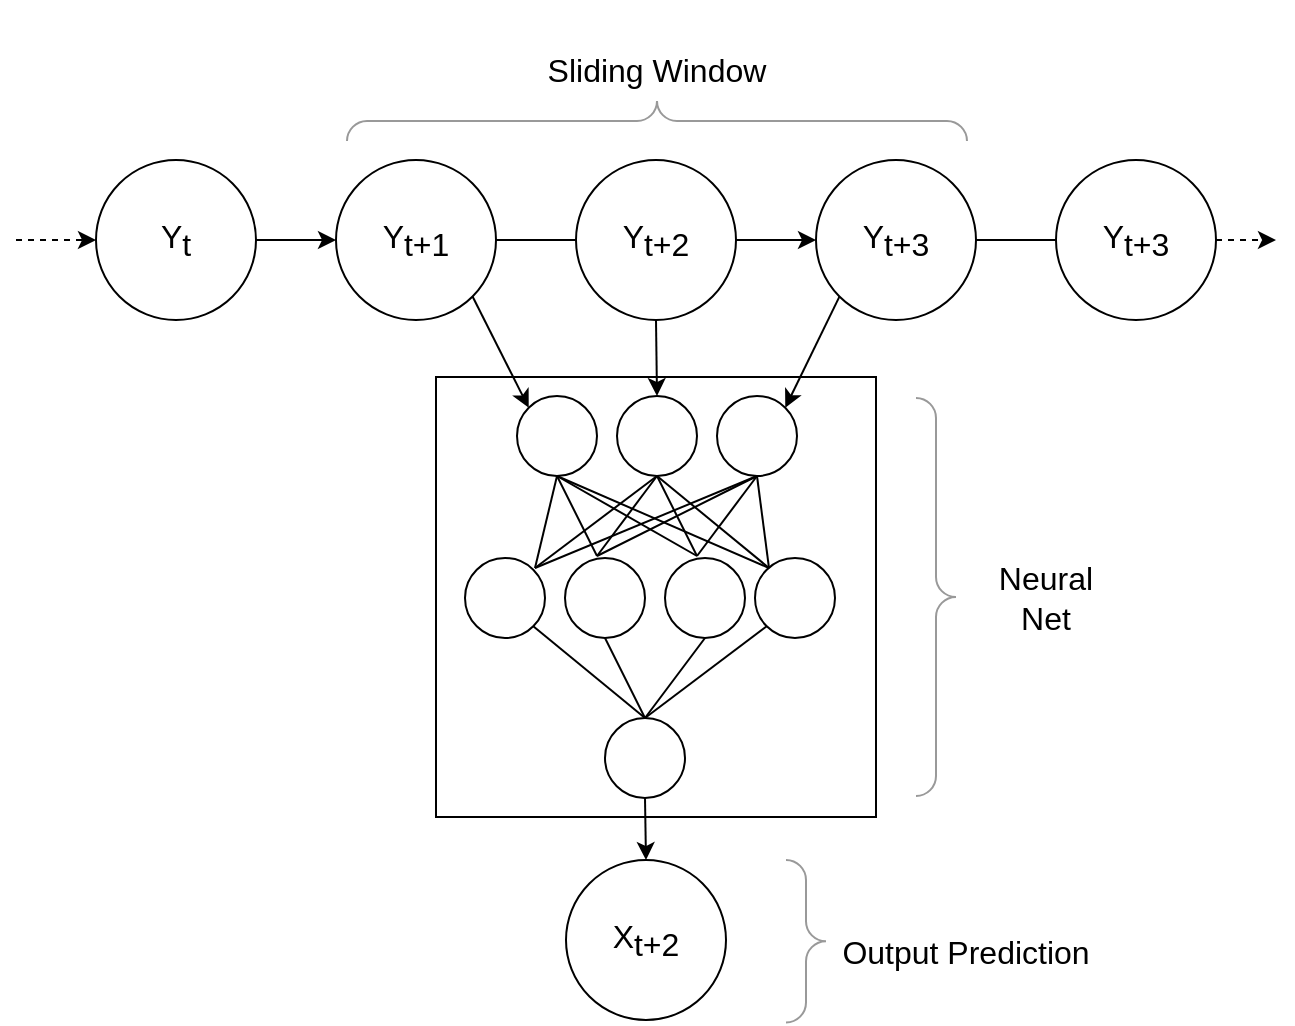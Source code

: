 <mxfile version="20.2.3" type="device"><diagram id="quvCCPkVLItVQjSiOian" name="Page-1"><mxGraphModel dx="809" dy="1101" grid="1" gridSize="10" guides="1" tooltips="1" connect="1" arrows="1" fold="1" page="1" pageScale="1" pageWidth="850" pageHeight="1100" math="0" shadow="0"><root><mxCell id="0"/><mxCell id="1" parent="0"/><mxCell id="PCVajjPwWanejp1941Y9-17" value="Y&lt;sub style=&quot;font-size: 16px;&quot;&gt;t+1&lt;/sub&gt;" style="ellipse;whiteSpace=wrap;html=1;aspect=fixed;fontSize=16;" vertex="1" parent="1"><mxGeometry x="280" y="280" width="80" height="80" as="geometry"/></mxCell><mxCell id="PCVajjPwWanejp1941Y9-18" value="Y&lt;sub style=&quot;font-size: 16px;&quot;&gt;t&lt;/sub&gt;" style="ellipse;whiteSpace=wrap;html=1;aspect=fixed;fontSize=16;" vertex="1" parent="1"><mxGeometry x="160" y="280" width="80" height="80" as="geometry"/></mxCell><mxCell id="PCVajjPwWanejp1941Y9-19" value="Y&lt;sub style=&quot;font-size: 16px;&quot;&gt;t+3&lt;/sub&gt;" style="ellipse;whiteSpace=wrap;html=1;aspect=fixed;fontSize=16;" vertex="1" parent="1"><mxGeometry x="640" y="280" width="80" height="80" as="geometry"/></mxCell><mxCell id="PCVajjPwWanejp1941Y9-20" value="" style="endArrow=classic;html=1;rounded=0;entryX=0;entryY=0.5;entryDx=0;entryDy=0;dashed=1;" edge="1" parent="1" target="PCVajjPwWanejp1941Y9-18"><mxGeometry width="50" height="50" relative="1" as="geometry"><mxPoint x="120" y="320" as="sourcePoint"/><mxPoint x="170" y="220" as="targetPoint"/></mxGeometry></mxCell><mxCell id="PCVajjPwWanejp1941Y9-21" value="" style="endArrow=classic;html=1;rounded=0;entryX=0;entryY=0.5;entryDx=0;entryDy=0;exitX=1;exitY=0.5;exitDx=0;exitDy=0;" edge="1" parent="1" source="PCVajjPwWanejp1941Y9-18" target="PCVajjPwWanejp1941Y9-17"><mxGeometry width="50" height="50" relative="1" as="geometry"><mxPoint x="250" y="220" as="sourcePoint"/><mxPoint x="290" y="220" as="targetPoint"/></mxGeometry></mxCell><mxCell id="PCVajjPwWanejp1941Y9-22" value="" style="endArrow=classic;html=1;rounded=0;entryX=0;entryY=0.5;entryDx=0;entryDy=0;exitX=1;exitY=0.5;exitDx=0;exitDy=0;startArrow=none;" edge="1" parent="1" source="PCVajjPwWanejp1941Y9-43" target="PCVajjPwWanejp1941Y9-42"><mxGeometry width="50" height="50" relative="1" as="geometry"><mxPoint x="250" y="330" as="sourcePoint"/><mxPoint x="290" y="330" as="targetPoint"/><Array as="points"/></mxGeometry></mxCell><mxCell id="PCVajjPwWanejp1941Y9-23" value="" style="endArrow=classic;html=1;rounded=0;exitX=1;exitY=0.5;exitDx=0;exitDy=0;dashed=1;" edge="1" parent="1" source="PCVajjPwWanejp1941Y9-19"><mxGeometry width="50" height="50" relative="1" as="geometry"><mxPoint x="600" y="330" as="sourcePoint"/><mxPoint x="750" y="320" as="targetPoint"/><Array as="points"/></mxGeometry></mxCell><mxCell id="PCVajjPwWanejp1941Y9-40" value="" style="labelPosition=right;align=left;strokeWidth=1;shape=mxgraph.mockup.markup.curlyBrace;html=1;shadow=0;dashed=0;strokeColor=#999999;direction=north;rotation=-180;" vertex="1" parent="1"><mxGeometry x="570" y="399" width="20" height="199" as="geometry"/></mxCell><mxCell id="PCVajjPwWanejp1941Y9-41" value="Neural Net" style="text;html=1;strokeColor=none;fillColor=none;align=center;verticalAlign=middle;whiteSpace=wrap;rounded=0;fontSize=16;" vertex="1" parent="1"><mxGeometry x="600" y="463.5" width="70" height="70" as="geometry"/></mxCell><mxCell id="PCVajjPwWanejp1941Y9-102" value="" style="edgeStyle=none;rounded=0;orthogonalLoop=1;jettySize=auto;html=1;endArrow=none;endFill=0;strokeWidth=1;" edge="1" parent="1" source="PCVajjPwWanejp1941Y9-42" target="PCVajjPwWanejp1941Y9-19"><mxGeometry relative="1" as="geometry"/></mxCell><mxCell id="PCVajjPwWanejp1941Y9-42" value="Y&lt;sub style=&quot;font-size: 16px;&quot;&gt;t+3&lt;/sub&gt;" style="ellipse;whiteSpace=wrap;html=1;aspect=fixed;fontSize=16;" vertex="1" parent="1"><mxGeometry x="520" y="280" width="80" height="80" as="geometry"/></mxCell><mxCell id="PCVajjPwWanejp1941Y9-43" value="Y&lt;sub style=&quot;font-size: 16px;&quot;&gt;t+2&lt;/sub&gt;" style="ellipse;whiteSpace=wrap;html=1;aspect=fixed;fontSize=16;" vertex="1" parent="1"><mxGeometry x="400" y="280" width="80" height="80" as="geometry"/></mxCell><mxCell id="PCVajjPwWanejp1941Y9-44" value="" style="endArrow=none;html=1;rounded=0;entryX=0;entryY=0.5;entryDx=0;entryDy=0;exitX=1;exitY=0.5;exitDx=0;exitDy=0;" edge="1" parent="1" source="PCVajjPwWanejp1941Y9-17" target="PCVajjPwWanejp1941Y9-43"><mxGeometry width="50" height="50" relative="1" as="geometry"><mxPoint x="360" y="320" as="sourcePoint"/><mxPoint x="550" y="320" as="targetPoint"/><Array as="points"/></mxGeometry></mxCell><mxCell id="PCVajjPwWanejp1941Y9-109" value="" style="group" vertex="1" connectable="0" parent="1"><mxGeometry x="330" y="388.5" width="220" height="220" as="geometry"/></mxCell><mxCell id="PCVajjPwWanejp1941Y9-105" value="" style="rounded=0;whiteSpace=wrap;html=1;" vertex="1" parent="PCVajjPwWanejp1941Y9-109"><mxGeometry width="220" height="220" as="geometry"/></mxCell><mxCell id="PCVajjPwWanejp1941Y9-46" value="" style="ellipse;whiteSpace=wrap;html=1;aspect=fixed;" vertex="1" parent="PCVajjPwWanejp1941Y9-109"><mxGeometry x="14.5" y="90.5" width="40" height="40" as="geometry"/></mxCell><mxCell id="PCVajjPwWanejp1941Y9-49" value="" style="ellipse;whiteSpace=wrap;html=1;aspect=fixed;" vertex="1" parent="PCVajjPwWanejp1941Y9-109"><mxGeometry x="64.5" y="90.5" width="40" height="40" as="geometry"/></mxCell><mxCell id="PCVajjPwWanejp1941Y9-55" value="" style="ellipse;whiteSpace=wrap;html=1;aspect=fixed;" vertex="1" parent="PCVajjPwWanejp1941Y9-109"><mxGeometry x="84.5" y="170.5" width="40" height="40" as="geometry"/></mxCell><mxCell id="PCVajjPwWanejp1941Y9-60" value="" style="endArrow=none;html=1;rounded=0;strokeWidth=1;entryX=0.5;entryY=0;entryDx=0;entryDy=0;exitX=1;exitY=1;exitDx=0;exitDy=0;endFill=0;" edge="1" parent="PCVajjPwWanejp1941Y9-109" source="PCVajjPwWanejp1941Y9-46" target="PCVajjPwWanejp1941Y9-55"><mxGeometry width="50" height="50" relative="1" as="geometry"><mxPoint x="134.5" y="90.5" as="sourcePoint"/><mxPoint x="44.5" y="150.5" as="targetPoint"/></mxGeometry></mxCell><mxCell id="PCVajjPwWanejp1941Y9-62" value="" style="endArrow=none;html=1;rounded=0;strokeWidth=1;exitX=0.5;exitY=1;exitDx=0;exitDy=0;entryX=0.5;entryY=0;entryDx=0;entryDy=0;endFill=0;" edge="1" parent="PCVajjPwWanejp1941Y9-109" source="PCVajjPwWanejp1941Y9-49" target="PCVajjPwWanejp1941Y9-55"><mxGeometry width="50" height="50" relative="1" as="geometry"><mxPoint x="118.642" y="134.642" as="sourcePoint"/><mxPoint x="125.189" y="146.529" as="targetPoint"/></mxGeometry></mxCell><mxCell id="PCVajjPwWanejp1941Y9-64" value="" style="ellipse;whiteSpace=wrap;html=1;aspect=fixed;" vertex="1" parent="PCVajjPwWanejp1941Y9-109"><mxGeometry x="114.5" y="90.5" width="40" height="40" as="geometry"/></mxCell><mxCell id="PCVajjPwWanejp1941Y9-65" value="" style="ellipse;whiteSpace=wrap;html=1;aspect=fixed;" vertex="1" parent="PCVajjPwWanejp1941Y9-109"><mxGeometry x="159.5" y="90.5" width="40" height="40" as="geometry"/></mxCell><mxCell id="PCVajjPwWanejp1941Y9-75" value="" style="endArrow=none;html=1;rounded=0;strokeWidth=1;exitX=0;exitY=1;exitDx=0;exitDy=0;entryX=0.5;entryY=0;entryDx=0;entryDy=0;endFill=0;" edge="1" parent="PCVajjPwWanejp1941Y9-109" source="PCVajjPwWanejp1941Y9-65" target="PCVajjPwWanejp1941Y9-55"><mxGeometry width="50" height="50" relative="1" as="geometry"><mxPoint x="270.358" y="134.642" as="sourcePoint"/><mxPoint x="184.5" y="200.5" as="targetPoint"/></mxGeometry></mxCell><mxCell id="PCVajjPwWanejp1941Y9-77" value="" style="endArrow=none;html=1;rounded=0;strokeWidth=1;exitX=0.5;exitY=1;exitDx=0;exitDy=0;entryX=0.5;entryY=0;entryDx=0;entryDy=0;endFill=0;" edge="1" parent="PCVajjPwWanejp1941Y9-109" source="PCVajjPwWanejp1941Y9-64" target="PCVajjPwWanejp1941Y9-55"><mxGeometry width="50" height="50" relative="1" as="geometry"><mxPoint x="270.358" y="134.642" as="sourcePoint"/><mxPoint x="84.5" y="180.5" as="targetPoint"/></mxGeometry></mxCell><mxCell id="PCVajjPwWanejp1941Y9-86" style="rounded=0;orthogonalLoop=1;jettySize=auto;html=1;exitX=1;exitY=1;exitDx=0;exitDy=0;entryX=0.5;entryY=0;entryDx=0;entryDy=0;endArrow=none;endFill=0;strokeWidth=1;" edge="1" parent="PCVajjPwWanejp1941Y9-109" target="PCVajjPwWanejp1941Y9-100"><mxGeometry relative="1" as="geometry"><mxPoint x="166.5" y="95.502" as="sourcePoint"/></mxGeometry></mxCell><mxCell id="PCVajjPwWanejp1941Y9-87" style="edgeStyle=none;rounded=0;orthogonalLoop=1;jettySize=auto;html=1;exitX=0.5;exitY=1;exitDx=0;exitDy=0;endArrow=none;endFill=0;strokeWidth=1;entryX=0.5;entryY=0;entryDx=0;entryDy=0;" edge="1" parent="PCVajjPwWanejp1941Y9-109" target="PCVajjPwWanejp1941Y9-100"><mxGeometry relative="1" as="geometry"><mxPoint x="160.5" y="49.502" as="targetPoint"/><mxPoint x="130.5" y="89.502" as="sourcePoint"/></mxGeometry></mxCell><mxCell id="PCVajjPwWanejp1941Y9-88" value="" style="ellipse;whiteSpace=wrap;html=1;aspect=fixed;rotation=-180;" vertex="1" parent="PCVajjPwWanejp1941Y9-109"><mxGeometry x="90.5" y="9.502" width="40" height="40" as="geometry"/></mxCell><mxCell id="PCVajjPwWanejp1941Y9-89" value="" style="endArrow=none;html=1;rounded=0;strokeWidth=1;entryX=0.5;entryY=0;entryDx=0;entryDy=0;exitX=1;exitY=1;exitDx=0;exitDy=0;endFill=0;" edge="1" parent="PCVajjPwWanejp1941Y9-109" target="PCVajjPwWanejp1941Y9-88"><mxGeometry width="50" height="50" relative="1" as="geometry"><mxPoint x="166.5" y="95.502" as="sourcePoint"/><mxPoint x="170.5" y="69.502" as="targetPoint"/></mxGeometry></mxCell><mxCell id="PCVajjPwWanejp1941Y9-90" value="" style="endArrow=none;html=1;rounded=0;strokeWidth=1;exitX=0.5;exitY=1;exitDx=0;exitDy=0;entryX=0.5;entryY=0;entryDx=0;entryDy=0;endFill=0;" edge="1" parent="PCVajjPwWanejp1941Y9-109" target="PCVajjPwWanejp1941Y9-88"><mxGeometry width="50" height="50" relative="1" as="geometry"><mxPoint x="130.5" y="89.502" as="sourcePoint"/><mxPoint x="89.5" y="73.502" as="targetPoint"/></mxGeometry></mxCell><mxCell id="PCVajjPwWanejp1941Y9-91" value="" style="ellipse;whiteSpace=wrap;html=1;aspect=fixed;rotation=-180;" vertex="1" parent="PCVajjPwWanejp1941Y9-109"><mxGeometry x="40.5" y="9.502" width="40" height="40" as="geometry"/></mxCell><mxCell id="PCVajjPwWanejp1941Y9-92" value="" style="endArrow=none;html=1;rounded=0;strokeWidth=1;entryX=0.5;entryY=0;entryDx=0;entryDy=0;exitX=0.5;exitY=1;exitDx=0;exitDy=0;endFill=0;" edge="1" parent="PCVajjPwWanejp1941Y9-109" target="PCVajjPwWanejp1941Y9-91"><mxGeometry width="50" height="50" relative="1" as="geometry"><mxPoint x="80.5" y="89.502" as="sourcePoint"/><mxPoint x="-15.5" y="73.502" as="targetPoint"/></mxGeometry></mxCell><mxCell id="PCVajjPwWanejp1941Y9-93" value="" style="endArrow=none;html=1;rounded=0;strokeWidth=1;entryX=0.5;entryY=0;entryDx=0;entryDy=0;exitX=0.5;exitY=1;exitDx=0;exitDy=0;endFill=0;" edge="1" parent="PCVajjPwWanejp1941Y9-109" target="PCVajjPwWanejp1941Y9-91"><mxGeometry width="50" height="50" relative="1" as="geometry"><mxPoint x="130.5" y="89.502" as="sourcePoint"/><mxPoint x="36.5" y="73.502" as="targetPoint"/></mxGeometry></mxCell><mxCell id="PCVajjPwWanejp1941Y9-94" value="" style="endArrow=none;html=1;rounded=0;strokeWidth=1;exitX=1;exitY=1;exitDx=0;exitDy=0;entryX=0.5;entryY=0;entryDx=0;entryDy=0;endFill=0;" edge="1" parent="PCVajjPwWanejp1941Y9-109" target="PCVajjPwWanejp1941Y9-91"><mxGeometry width="50" height="50" relative="1" as="geometry"><mxPoint x="166.5" y="95.502" as="sourcePoint"/><mxPoint x="116.5" y="33.502" as="targetPoint"/></mxGeometry></mxCell><mxCell id="PCVajjPwWanejp1941Y9-95" value="" style="endArrow=none;html=1;rounded=0;strokeWidth=1;exitX=0;exitY=1;exitDx=0;exitDy=0;entryX=0.5;entryY=0;entryDx=0;entryDy=0;endFill=0;" edge="1" parent="PCVajjPwWanejp1941Y9-109" target="PCVajjPwWanejp1941Y9-91"><mxGeometry width="50" height="50" relative="1" as="geometry"><mxPoint x="49.5" y="95.502" as="sourcePoint"/><mxPoint x="70.5" y="19.502" as="targetPoint"/></mxGeometry></mxCell><mxCell id="PCVajjPwWanejp1941Y9-96" value="" style="endArrow=none;html=1;rounded=0;strokeWidth=1;exitX=0;exitY=1;exitDx=0;exitDy=0;entryX=0.5;entryY=0;entryDx=0;entryDy=0;endFill=0;" edge="1" parent="PCVajjPwWanejp1941Y9-109" target="PCVajjPwWanejp1941Y9-88"><mxGeometry width="50" height="50" relative="1" as="geometry"><mxPoint x="49.5" y="95.502" as="sourcePoint"/><mxPoint x="30.5" y="19.502" as="targetPoint"/></mxGeometry></mxCell><mxCell id="PCVajjPwWanejp1941Y9-97" value="" style="endArrow=none;html=1;rounded=0;strokeWidth=1;exitX=0.5;exitY=1;exitDx=0;exitDy=0;entryX=0.5;entryY=0;entryDx=0;entryDy=0;endFill=0;" edge="1" parent="PCVajjPwWanejp1941Y9-109" target="PCVajjPwWanejp1941Y9-88"><mxGeometry width="50" height="50" relative="1" as="geometry"><mxPoint x="80.5" y="89.502" as="sourcePoint"/><mxPoint x="130.5" y="39.502" as="targetPoint"/></mxGeometry></mxCell><mxCell id="PCVajjPwWanejp1941Y9-98" style="edgeStyle=none;rounded=0;orthogonalLoop=1;jettySize=auto;html=1;exitX=0.5;exitY=0;exitDx=0;exitDy=0;endArrow=none;endFill=0;strokeWidth=1;" edge="1" parent="PCVajjPwWanejp1941Y9-109" source="PCVajjPwWanejp1941Y9-100"><mxGeometry relative="1" as="geometry"><mxPoint x="80.5" y="89.502" as="targetPoint"/></mxGeometry></mxCell><mxCell id="PCVajjPwWanejp1941Y9-99" style="edgeStyle=none;rounded=0;orthogonalLoop=1;jettySize=auto;html=1;exitX=0.5;exitY=0;exitDx=0;exitDy=0;entryX=0;entryY=1;entryDx=0;entryDy=0;endArrow=none;endFill=0;strokeWidth=1;" edge="1" parent="PCVajjPwWanejp1941Y9-109" source="PCVajjPwWanejp1941Y9-100"><mxGeometry relative="1" as="geometry"><mxPoint x="49.5" y="95.502" as="targetPoint"/></mxGeometry></mxCell><mxCell id="PCVajjPwWanejp1941Y9-100" value="" style="ellipse;whiteSpace=wrap;html=1;aspect=fixed;rotation=-180;" vertex="1" parent="PCVajjPwWanejp1941Y9-109"><mxGeometry x="140.5" y="9.502" width="40" height="40" as="geometry"/></mxCell><mxCell id="PCVajjPwWanejp1941Y9-119" value="X&lt;sub style=&quot;font-size: 16px;&quot;&gt;t+2&lt;/sub&gt;" style="ellipse;whiteSpace=wrap;html=1;aspect=fixed;fontSize=16;" vertex="1" parent="1"><mxGeometry x="395" y="630" width="80" height="80" as="geometry"/></mxCell><mxCell id="PCVajjPwWanejp1941Y9-121" value="" style="endArrow=classic;html=1;rounded=0;strokeWidth=1;exitX=1;exitY=1;exitDx=0;exitDy=0;entryX=1;entryY=1;entryDx=0;entryDy=0;" edge="1" parent="1" source="PCVajjPwWanejp1941Y9-17" target="PCVajjPwWanejp1941Y9-91"><mxGeometry width="50" height="50" relative="1" as="geometry"><mxPoint x="410" y="490" as="sourcePoint"/><mxPoint x="370" y="410" as="targetPoint"/></mxGeometry></mxCell><mxCell id="PCVajjPwWanejp1941Y9-122" value="" style="endArrow=classic;html=1;rounded=0;strokeWidth=1;exitX=0.5;exitY=1;exitDx=0;exitDy=0;entryX=0.5;entryY=1;entryDx=0;entryDy=0;" edge="1" parent="1" source="PCVajjPwWanejp1941Y9-43" target="PCVajjPwWanejp1941Y9-88"><mxGeometry width="50" height="50" relative="1" as="geometry"><mxPoint x="358.284" y="358.284" as="sourcePoint"/><mxPoint x="376.358" y="413.86" as="targetPoint"/></mxGeometry></mxCell><mxCell id="PCVajjPwWanejp1941Y9-123" value="" style="endArrow=classic;html=1;rounded=0;strokeWidth=1;exitX=0;exitY=1;exitDx=0;exitDy=0;entryX=0;entryY=1;entryDx=0;entryDy=0;" edge="1" parent="1" source="PCVajjPwWanejp1941Y9-42" target="PCVajjPwWanejp1941Y9-100"><mxGeometry width="50" height="50" relative="1" as="geometry"><mxPoint x="450" y="370" as="sourcePoint"/><mxPoint x="440.5" y="408.002" as="targetPoint"/></mxGeometry></mxCell><mxCell id="PCVajjPwWanejp1941Y9-125" value="" style="endArrow=classic;html=1;rounded=0;strokeWidth=1;exitX=0.5;exitY=1;exitDx=0;exitDy=0;entryX=0.5;entryY=0;entryDx=0;entryDy=0;" edge="1" parent="1" source="PCVajjPwWanejp1941Y9-55" target="PCVajjPwWanejp1941Y9-119"><mxGeometry width="50" height="50" relative="1" as="geometry"><mxPoint x="394.5" y="609" as="sourcePoint"/><mxPoint x="363.284" y="651.716" as="targetPoint"/></mxGeometry></mxCell><mxCell id="PCVajjPwWanejp1941Y9-129" value="" style="labelPosition=right;align=left;strokeWidth=1;shape=mxgraph.mockup.markup.curlyBrace;html=1;shadow=0;dashed=0;strokeColor=#999999;direction=north;rotation=90;" vertex="1" parent="1"><mxGeometry x="430.5" y="105.5" width="20" height="310" as="geometry"/></mxCell><mxCell id="PCVajjPwWanejp1941Y9-130" value="Sliding Window" style="text;html=1;strokeColor=none;fillColor=none;align=center;verticalAlign=middle;whiteSpace=wrap;rounded=0;fontSize=16;" vertex="1" parent="1"><mxGeometry x="347.75" y="200" width="184.5" height="70" as="geometry"/></mxCell><mxCell id="PCVajjPwWanejp1941Y9-131" value="Output Prediction" style="text;html=1;strokeColor=none;fillColor=none;align=center;verticalAlign=middle;whiteSpace=wrap;rounded=0;fontSize=16;" vertex="1" parent="1"><mxGeometry x="505" y="641.25" width="180" height="70" as="geometry"/></mxCell><mxCell id="PCVajjPwWanejp1941Y9-132" value="" style="labelPosition=right;align=left;strokeWidth=1;shape=mxgraph.mockup.markup.curlyBrace;html=1;shadow=0;dashed=0;strokeColor=#999999;direction=north;rotation=-180;" vertex="1" parent="1"><mxGeometry x="505" y="630" width="20" height="81.25" as="geometry"/></mxCell></root></mxGraphModel></diagram></mxfile>